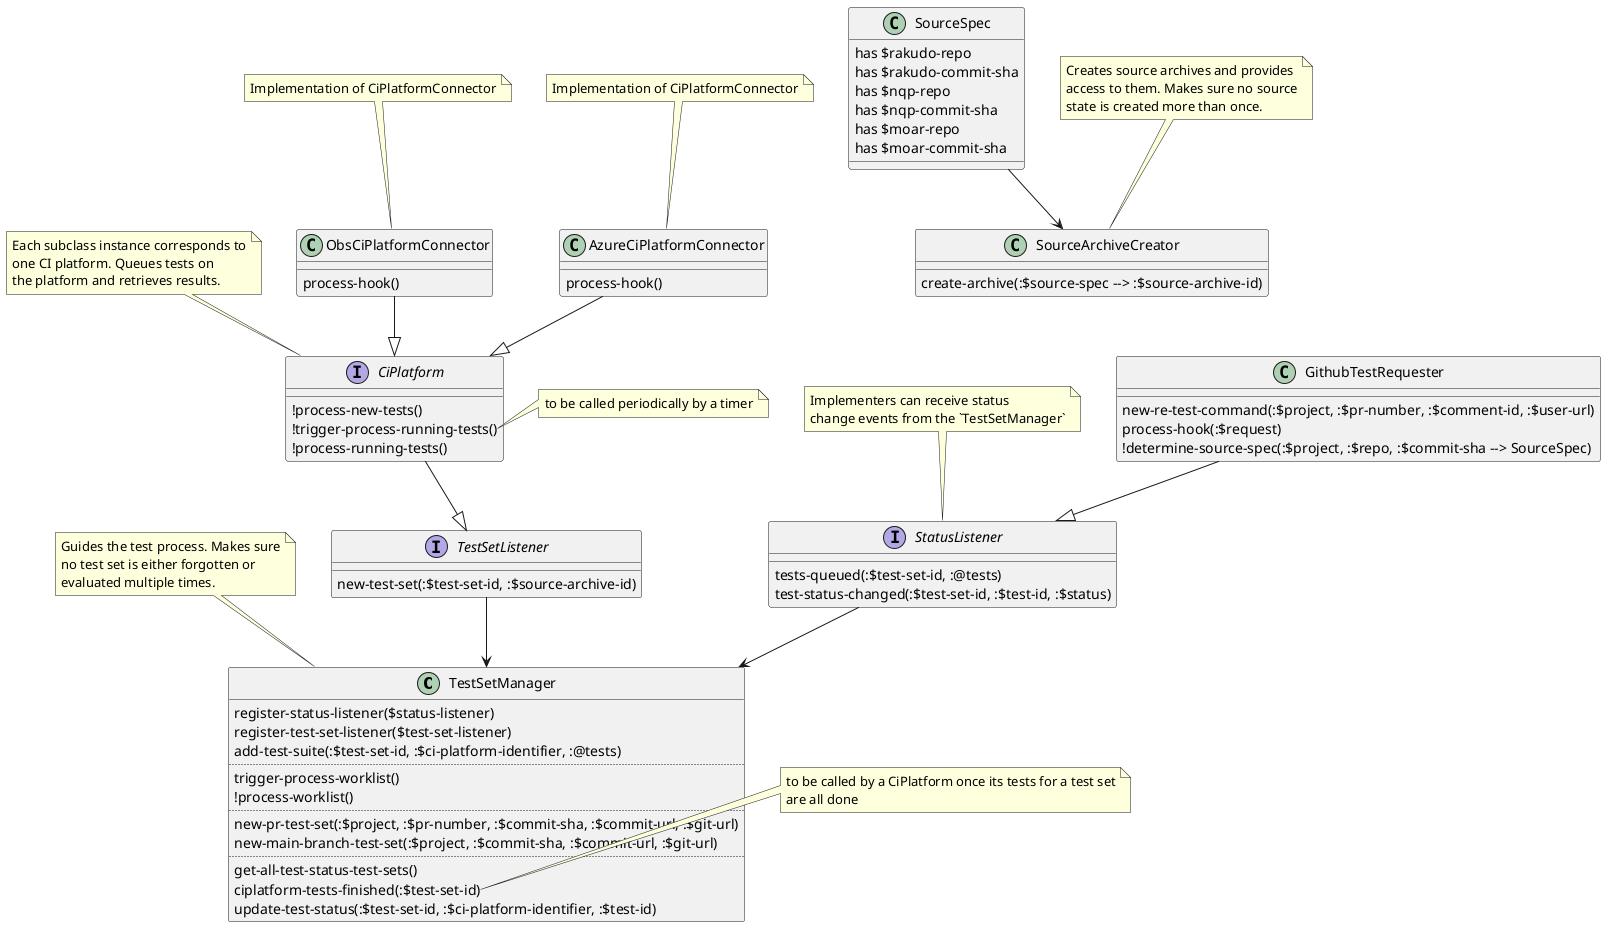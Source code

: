 @startuml

class TestSetManager {
    register-status-listener($status-listener)
    register-test-set-listener($test-set-listener)
    add-test-suite(:$test-set-id, :$ci-platform-identifier, :@tests)
    ..
    trigger-process-worklist()
    !process-worklist()
    ..
    new-pr-test-set(:$project, :$pr-number, :$commit-sha, :$commit-url, :$git-url)
    new-main-branch-test-set(:$project, :$commit-sha, :$commit-url, :$git-url)
    ..
    get-all-test-status-test-sets()
    ciplatform-tests-finished(:$test-set-id)
    update-test-status(:$test-set-id, :$ci-platform-identifier, :$test-id)
}

note top of TestSetManager
    Guides the test process. Makes sure
    no test set is either forgotten or
    evaluated multiple times.
end note

note right of TestSetManager::ciplatform-tests-finished
    to be called by a CiPlatform once its tests for a test set
    are all done
end note


class SourceArchiveCreator {
    create-archive(:$source-spec --> :$source-archive-id)
}


class SourceSpec {
    has $rakudo-repo
    has $rakudo-commit-sha
    has $nqp-repo
    has $nqp-commit-sha
    has $moar-repo
    has $moar-commit-sha
}

SourceSpec --> SourceArchiveCreator


note top of SourceArchiveCreator
    Creates source archives and provides
    access to them. Makes sure no source
    state is created more than once.
end note


interface TestSetListener {
    new-test-set(:$test-set-id, :$source-archive-id)
}

TestSetListener --> TestSetManager


interface CiPlatform {
    !process-new-tests()
    !trigger-process-running-tests()
    !process-running-tests()
}
CiPlatform --|> TestSetListener

note top of CiPlatform
    Each subclass instance corresponds to
    one CI platform. Queues tests on
    the platform and retrieves results.
end note
note right of CiPlatform::trigger-process-running-tests
    to be called periodically by a timer
end note


class ObsCiPlatformConnector {
    process-hook()
}
ObsCiPlatformConnector --|> CiPlatform

note top of ObsCiPlatformConnector: Implementation of CiPlatformConnector


class AzureCiPlatformConnector {
    process-hook()
}
AzureCiPlatformConnector --|> CiPlatform

note top of AzureCiPlatformConnector: Implementation of CiPlatformConnector


interface StatusListener {
    tests-queued(:$test-set-id, :@tests)
    test-status-changed(:$test-set-id, :$test-id, :$status)
}

StatusListener --> TestSetManager

note top of StatusListener
    Implementers can receive status
    change events from the `TestSetManager`
end note


class GithubTestRequester {
    new-re-test-command(:$project, :$pr-number, :$comment-id, :$user-url)
    process-hook(:$request)
    !determine-source-spec(:$project, :$repo, :$commit-sha --> SourceSpec)
}

GithubTestRequester --|> StatusListener

@enduml
